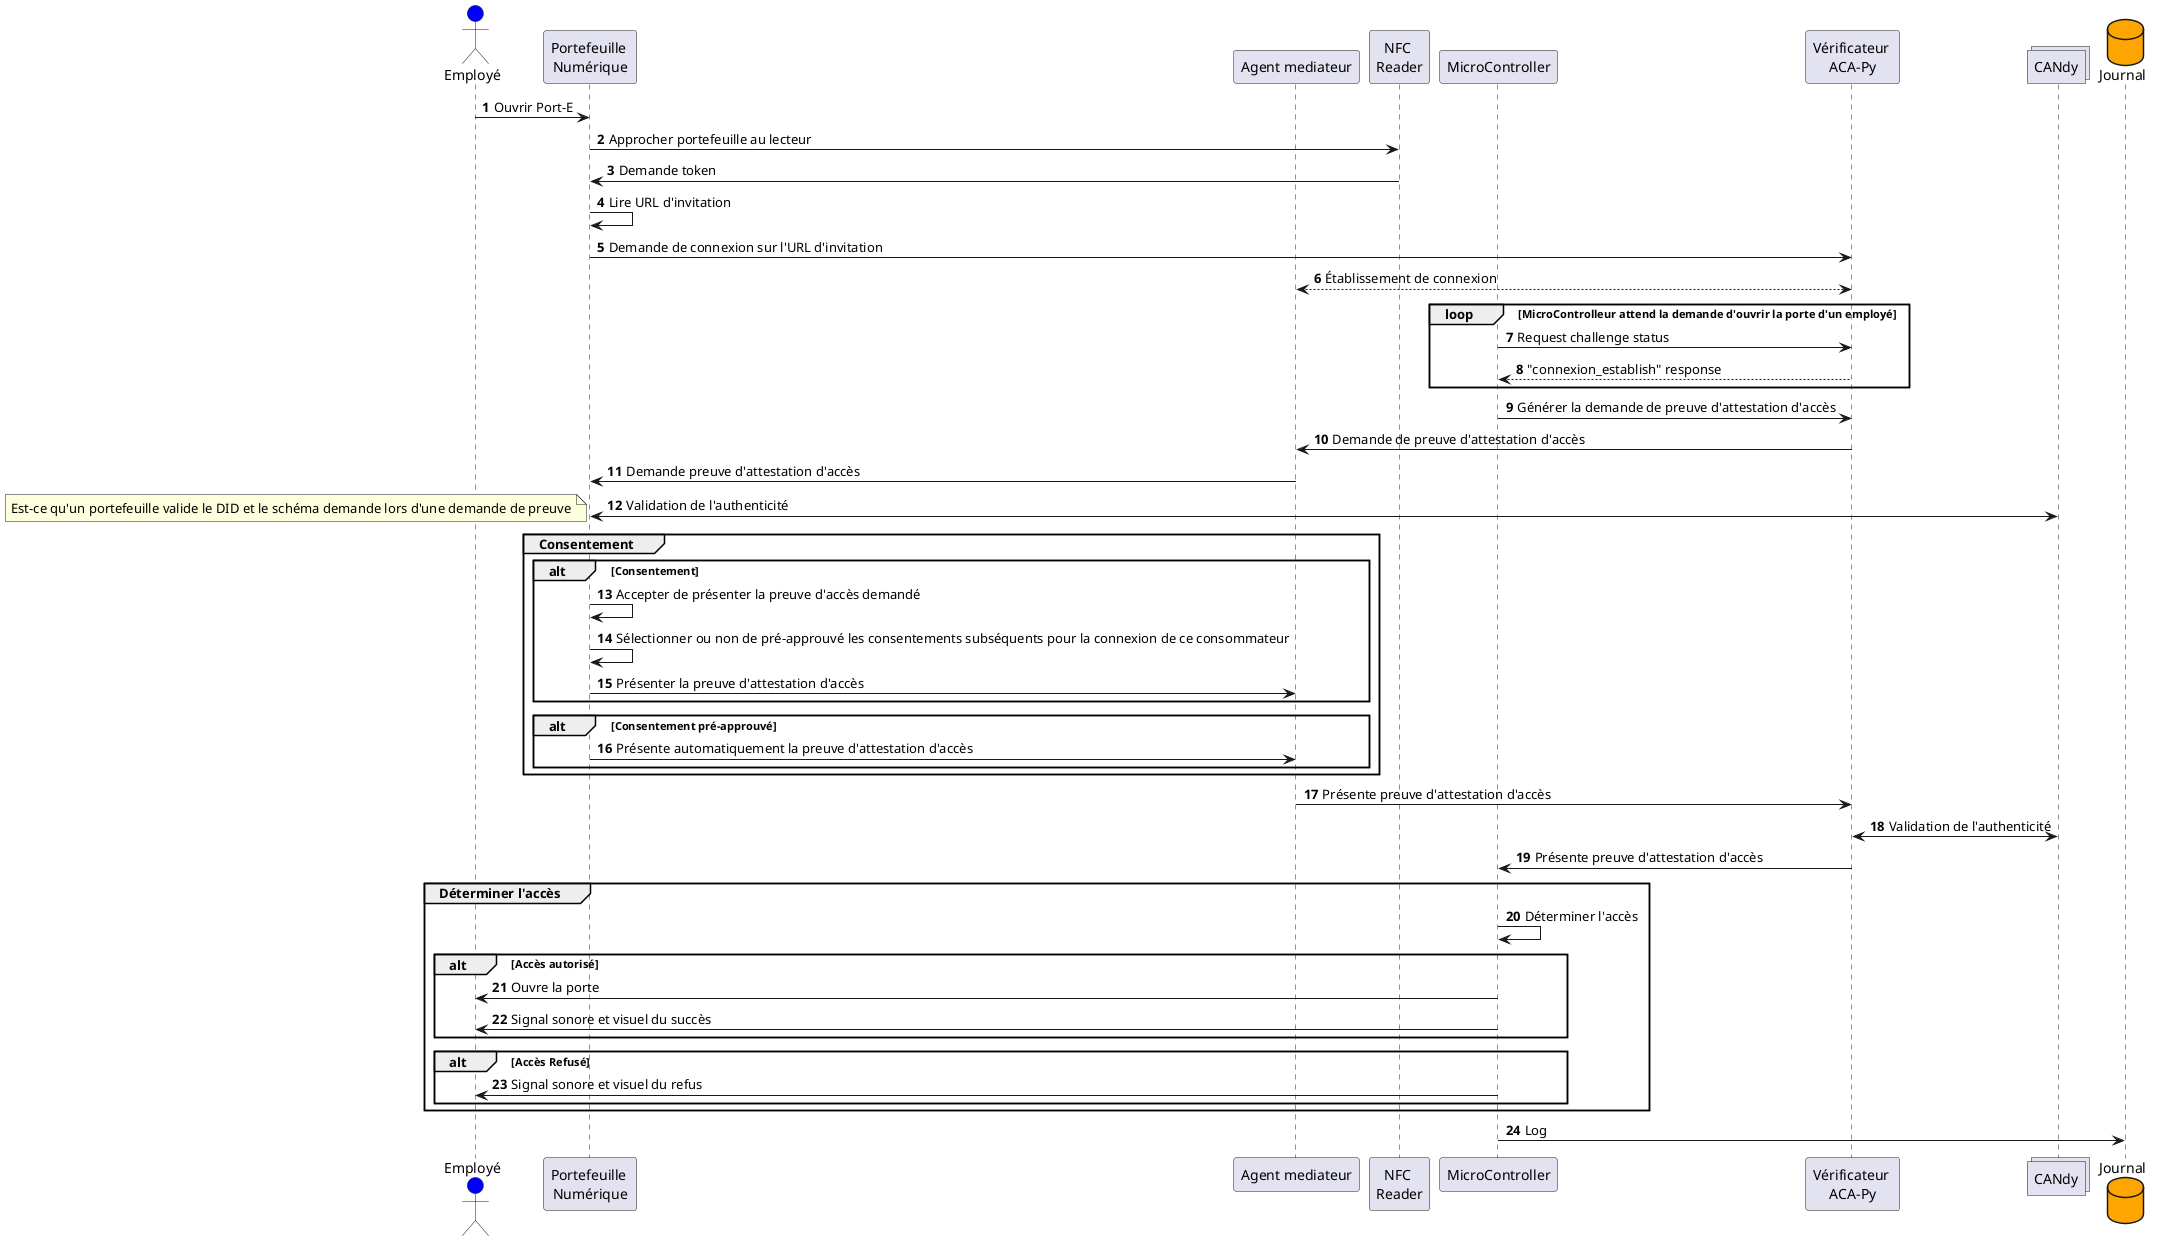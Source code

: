 @startuml SchemaConsommteurPhysique
autonumber

'*************
'Déclaration de participants
'*************
actor Employé as Employee #Blue
participant  "Portefeuille \nNumérique" as Wallet
participant "Agent mediateur" as AM
participant "NFC \nReader" as Reader
participant "MicroController" as ESP8266
participant "Vérificateur \nACA-Py" as ACAPY   
collections CANdy
database Journal #Orange

'**************
'DÉFINITION DES LIENS
'**************
Employee -> Wallet : Ouvrir Port-E
Wallet -> Reader : Approcher portefeuille au lecteur
Reader -> Wallet : Demande token
Wallet -> Wallet : Lire URL d'invitation
Wallet -> ACAPY : Demande de connexion sur l'URL d'invitation
AM <--> ACAPY : Établissement de connexion

loop MicroControlleur attend la demande d'ouvrir la porte d'un employé
    ESP8266 -> ACAPY : Request challenge status
    ACAPY --> ESP8266 : "connexion_establish" response
    'ACAPY -> ESP8266 : Webhook annonce une nouvelle demande d'attestation
end

ESP8266 -> ACAPY : Générer la demande de preuve d'attestation d'accès
ACAPY -> AM : Demande de preuve d'attestation d'accès
AM -> Wallet : Demande preuve d'attestation d'accès
Wallet <-> CANdy : Validation de l'authenticité
note left: Est-ce qu'un portefeuille valide le DID et le schéma demande lors d'une demande de preuve

group Consentement
    alt Consentement
        Wallet -> Wallet : Accepter de présenter la preuve d'accès demandé
        Wallet -> Wallet : Sélectionner ou non de pré-approuvé les consentements subséquents pour la connexion de ce consommateur
        Wallet -> AM : Présenter la preuve d'attestation d'accès
    end

    alt Consentement pré-approuvé
        Wallet -> AM : Présente automatiquement la preuve d'attestation d'accès
    end
end

AM -> ACAPY : Présente preuve d'attestation d'accès
ACAPY <-> CANdy : Validation de l'authenticité
ACAPY -> ESP8266 : Présente preuve d'attestation d'accès

group Déterminer l'accès
    ESP8266 -> ESP8266 : Déterminer l'accès
    
    alt Accès autorisé
        ESP8266 -> Employee : Ouvre la porte
        ESP8266 -> Employee : Signal sonore et visuel du succès
    end 

    alt Accès Refusé
        ESP8266 -> Employee : Signal sonore et visuel du refus
    end 
end 

ESP8266 -> Journal : Log 

'Wallet -> Reader :  Présente token

@enduml